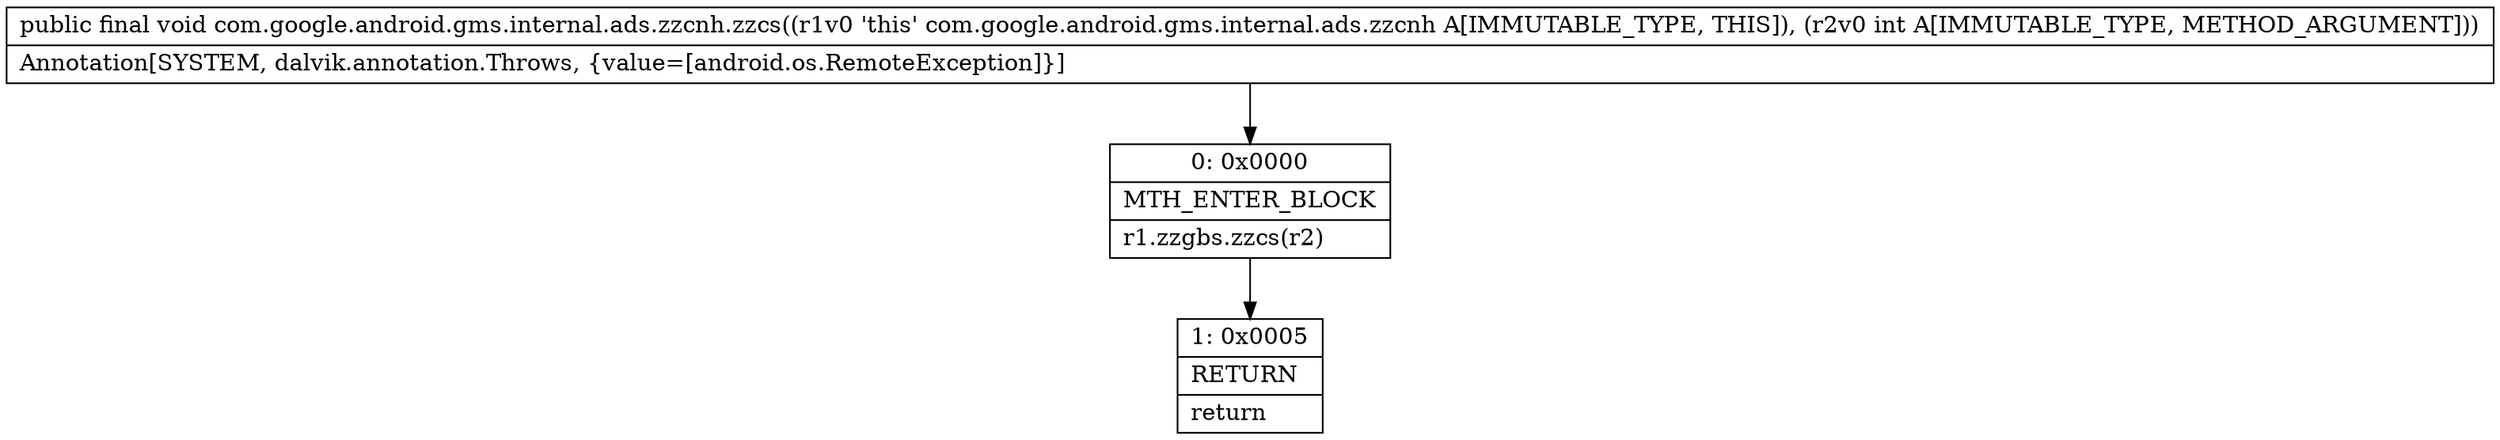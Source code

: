 digraph "CFG forcom.google.android.gms.internal.ads.zzcnh.zzcs(I)V" {
Node_0 [shape=record,label="{0\:\ 0x0000|MTH_ENTER_BLOCK\l|r1.zzgbs.zzcs(r2)\l}"];
Node_1 [shape=record,label="{1\:\ 0x0005|RETURN\l|return\l}"];
MethodNode[shape=record,label="{public final void com.google.android.gms.internal.ads.zzcnh.zzcs((r1v0 'this' com.google.android.gms.internal.ads.zzcnh A[IMMUTABLE_TYPE, THIS]), (r2v0 int A[IMMUTABLE_TYPE, METHOD_ARGUMENT]))  | Annotation[SYSTEM, dalvik.annotation.Throws, \{value=[android.os.RemoteException]\}]\l}"];
MethodNode -> Node_0;
Node_0 -> Node_1;
}

